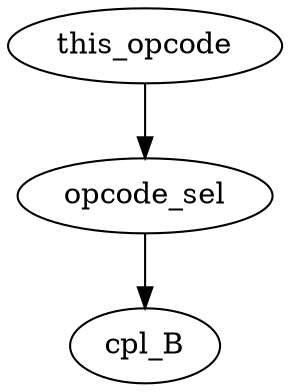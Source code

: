 strict digraph "" {
	cpl_B	 [complexity=0,
		importance=0.0361096921875,
		rank=0.0];
	this_opcode	 [complexity=3,
		importance=1.3955690476,
		rank=0.465189682533];
	opcode_sel	 [complexity=2,
		importance=0.0828631009675,
		rank=0.0414315504837];
	this_opcode -> opcode_sel;
	opcode_sel -> cpl_B;
}
